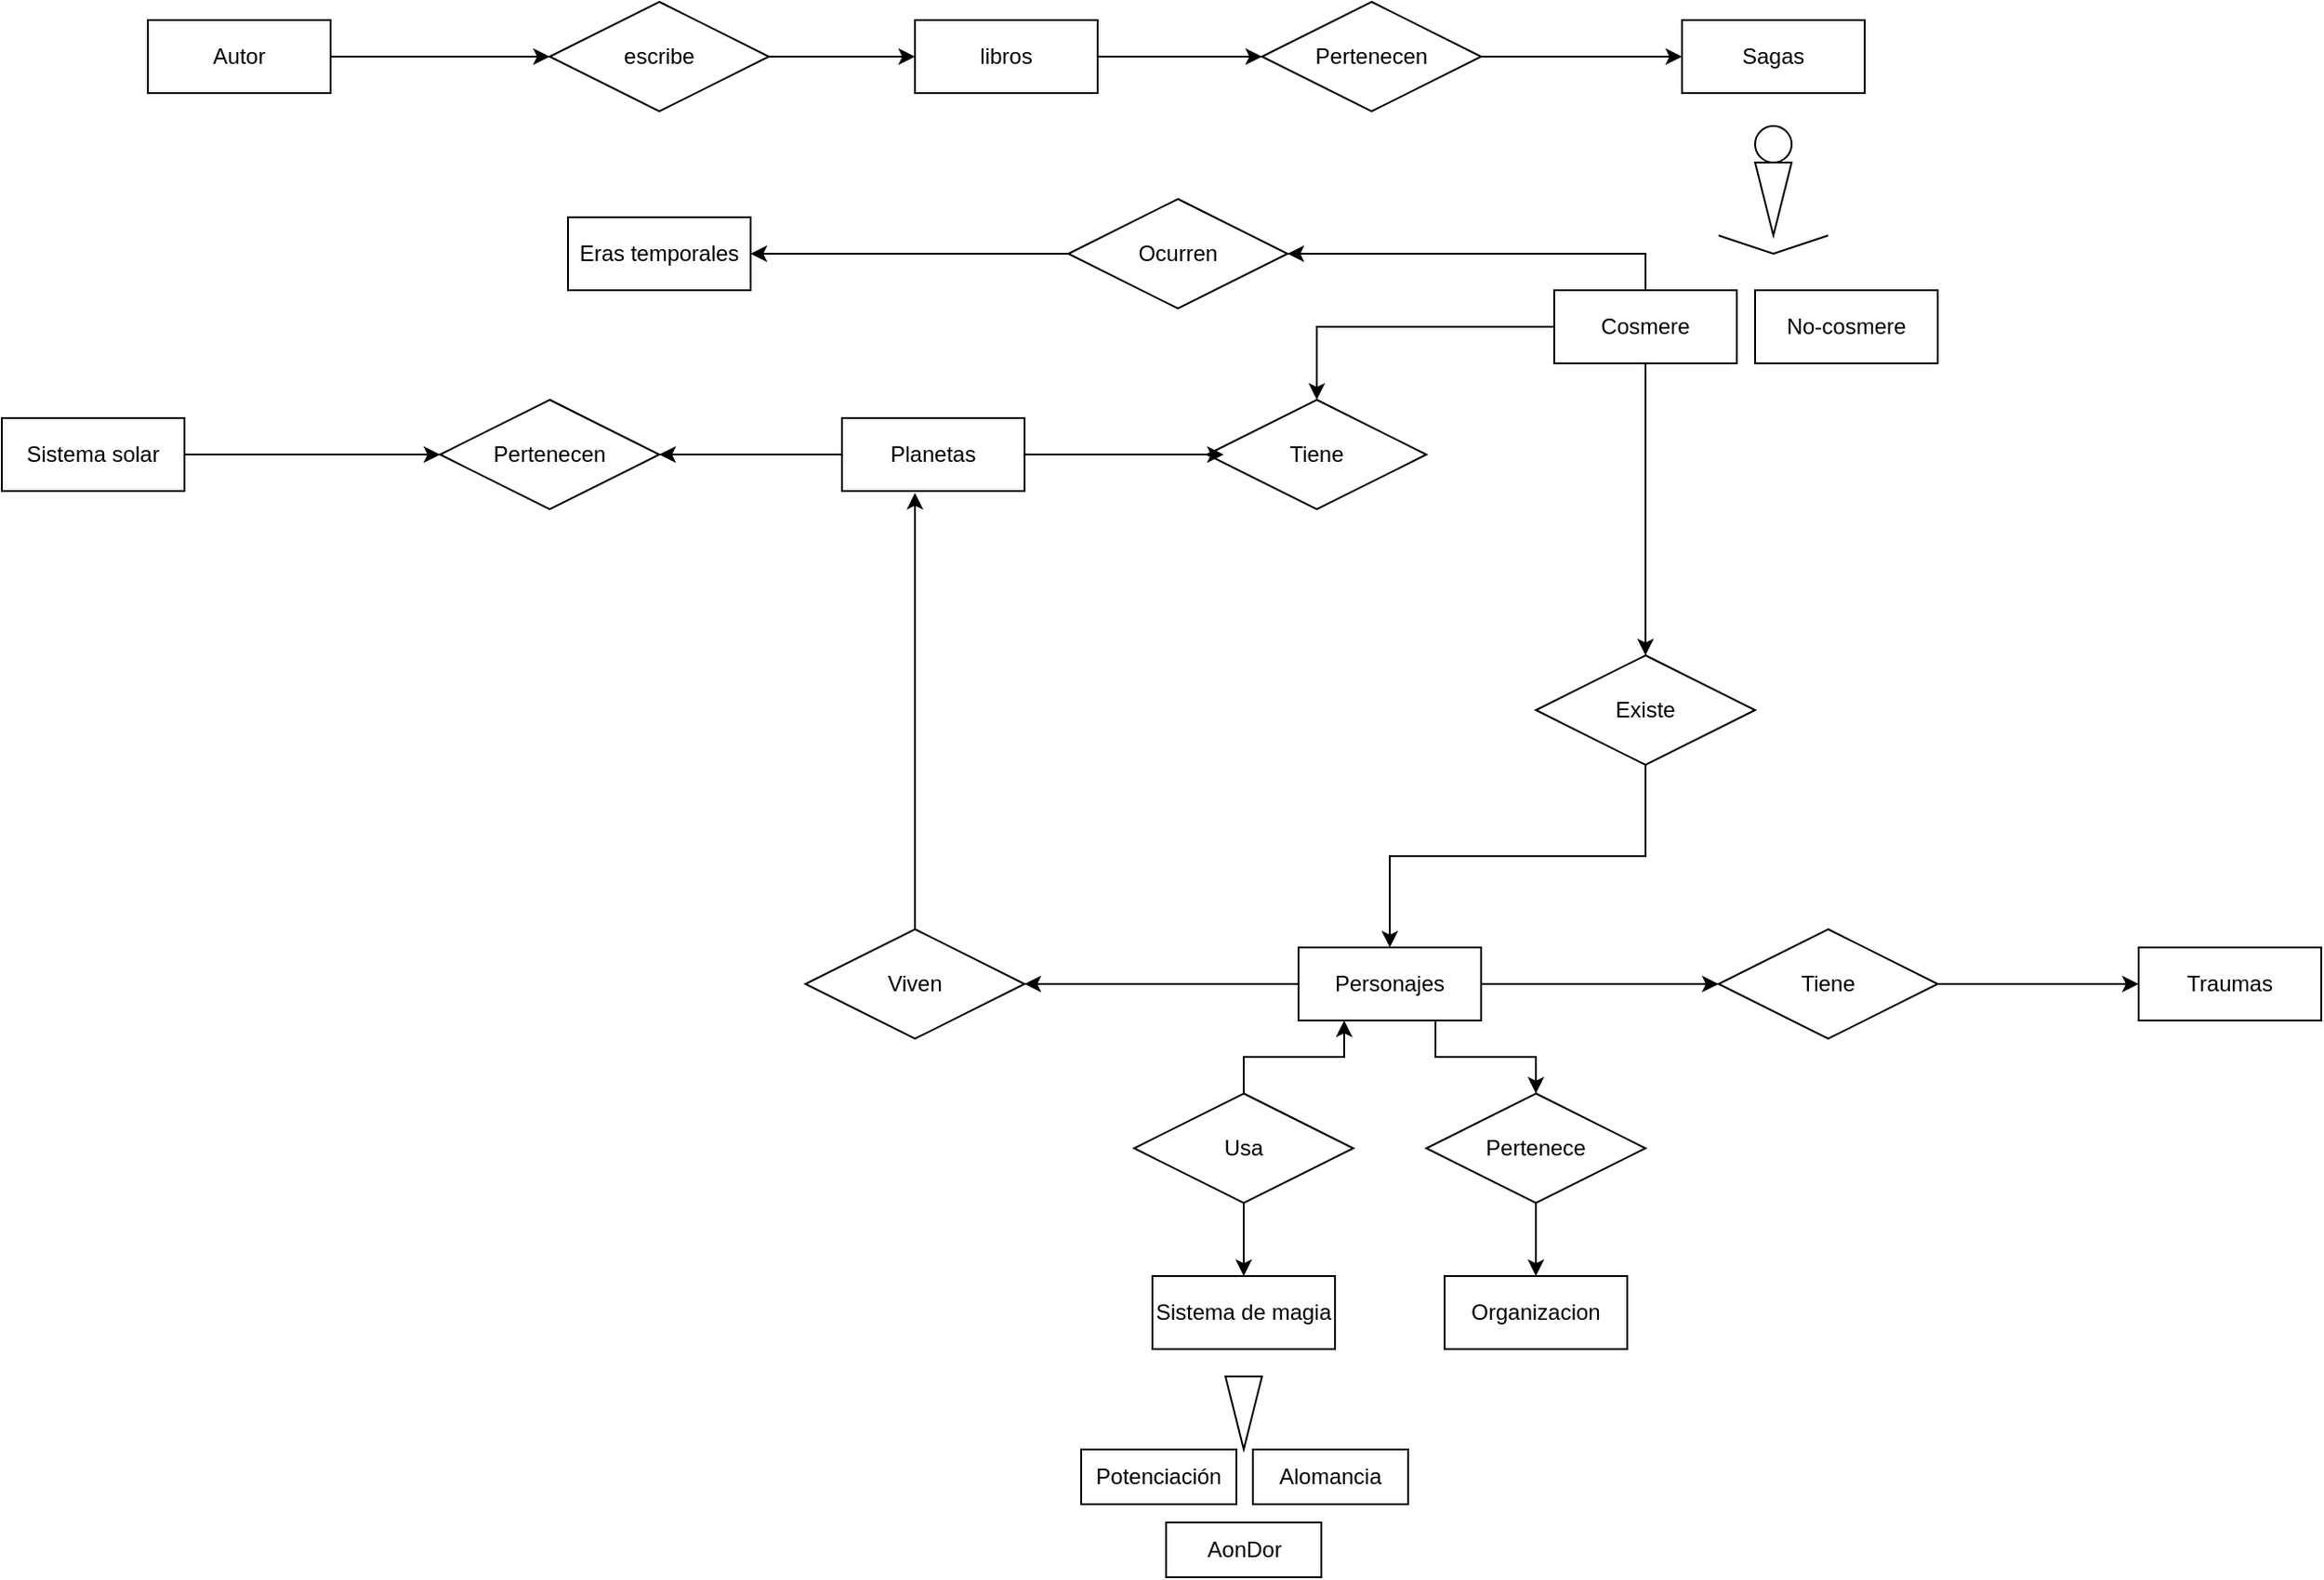<mxfile version="24.8.6">
  <diagram id="C5RBs43oDa-KdzZeNtuy" name="Page-1">
    <mxGraphModel dx="2261" dy="1909" grid="1" gridSize="10" guides="1" tooltips="1" connect="1" arrows="1" fold="1" page="1" pageScale="1" pageWidth="827" pageHeight="1169" math="0" shadow="0">
      <root>
        <mxCell id="WIyWlLk6GJQsqaUBKTNV-0" />
        <mxCell id="WIyWlLk6GJQsqaUBKTNV-1" parent="WIyWlLk6GJQsqaUBKTNV-0" />
        <mxCell id="c5kWWeNSlwgAFax96fd--3" value="" style="edgeStyle=orthogonalEdgeStyle;rounded=0;orthogonalLoop=1;jettySize=auto;html=1;" edge="1" parent="WIyWlLk6GJQsqaUBKTNV-1" source="c5kWWeNSlwgAFax96fd--0" target="c5kWWeNSlwgAFax96fd--1">
          <mxGeometry relative="1" as="geometry" />
        </mxCell>
        <mxCell id="c5kWWeNSlwgAFax96fd--0" value="Autor" style="whiteSpace=wrap;html=1;align=center;" vertex="1" parent="WIyWlLk6GJQsqaUBKTNV-1">
          <mxGeometry x="-150" y="-8" width="100" height="40" as="geometry" />
        </mxCell>
        <mxCell id="c5kWWeNSlwgAFax96fd--4" value="" style="edgeStyle=orthogonalEdgeStyle;rounded=0;orthogonalLoop=1;jettySize=auto;html=1;" edge="1" parent="WIyWlLk6GJQsqaUBKTNV-1" source="c5kWWeNSlwgAFax96fd--1" target="c5kWWeNSlwgAFax96fd--2">
          <mxGeometry relative="1" as="geometry" />
        </mxCell>
        <mxCell id="c5kWWeNSlwgAFax96fd--1" value="escribe" style="shape=rhombus;perimeter=rhombusPerimeter;whiteSpace=wrap;html=1;align=center;" vertex="1" parent="WIyWlLk6GJQsqaUBKTNV-1">
          <mxGeometry x="70" y="-18" width="120" height="60" as="geometry" />
        </mxCell>
        <mxCell id="c5kWWeNSlwgAFax96fd--6" value="" style="edgeStyle=orthogonalEdgeStyle;rounded=0;orthogonalLoop=1;jettySize=auto;html=1;" edge="1" parent="WIyWlLk6GJQsqaUBKTNV-1" source="c5kWWeNSlwgAFax96fd--2" target="c5kWWeNSlwgAFax96fd--5">
          <mxGeometry relative="1" as="geometry" />
        </mxCell>
        <mxCell id="c5kWWeNSlwgAFax96fd--2" value="libros" style="whiteSpace=wrap;html=1;align=center;" vertex="1" parent="WIyWlLk6GJQsqaUBKTNV-1">
          <mxGeometry x="270" y="-8" width="100" height="40" as="geometry" />
        </mxCell>
        <mxCell id="c5kWWeNSlwgAFax96fd--8" style="edgeStyle=orthogonalEdgeStyle;rounded=0;orthogonalLoop=1;jettySize=auto;html=1;exitX=1;exitY=0.5;exitDx=0;exitDy=0;entryX=0;entryY=0.5;entryDx=0;entryDy=0;" edge="1" parent="WIyWlLk6GJQsqaUBKTNV-1" source="c5kWWeNSlwgAFax96fd--5" target="c5kWWeNSlwgAFax96fd--7">
          <mxGeometry relative="1" as="geometry" />
        </mxCell>
        <mxCell id="c5kWWeNSlwgAFax96fd--5" value="Pertenecen" style="shape=rhombus;perimeter=rhombusPerimeter;whiteSpace=wrap;html=1;align=center;" vertex="1" parent="WIyWlLk6GJQsqaUBKTNV-1">
          <mxGeometry x="460" y="-18" width="120" height="60" as="geometry" />
        </mxCell>
        <mxCell id="c5kWWeNSlwgAFax96fd--7" value="Sagas" style="whiteSpace=wrap;html=1;align=center;" vertex="1" parent="WIyWlLk6GJQsqaUBKTNV-1">
          <mxGeometry x="690" y="-8" width="100" height="40" as="geometry" />
        </mxCell>
        <mxCell id="c5kWWeNSlwgAFax96fd--9" value="" style="triangle;whiteSpace=wrap;html=1;rotation=90;" vertex="1" parent="WIyWlLk6GJQsqaUBKTNV-1">
          <mxGeometry x="720" y="80" width="40" height="20" as="geometry" />
        </mxCell>
        <mxCell id="c5kWWeNSlwgAFax96fd--10" value="" style="ellipse;whiteSpace=wrap;html=1;aspect=fixed;" vertex="1" parent="WIyWlLk6GJQsqaUBKTNV-1">
          <mxGeometry x="730" y="50" width="20" height="20" as="geometry" />
        </mxCell>
        <mxCell id="c5kWWeNSlwgAFax96fd--12" value="" style="endArrow=none;html=1;rounded=0;" edge="1" parent="WIyWlLk6GJQsqaUBKTNV-1">
          <mxGeometry width="50" height="50" relative="1" as="geometry">
            <mxPoint x="710" y="110" as="sourcePoint" />
            <mxPoint x="770" y="110" as="targetPoint" />
            <Array as="points">
              <mxPoint x="740" y="120" />
            </Array>
          </mxGeometry>
        </mxCell>
        <mxCell id="c5kWWeNSlwgAFax96fd--17" value="" style="edgeStyle=orthogonalEdgeStyle;rounded=0;orthogonalLoop=1;jettySize=auto;html=1;" edge="1" parent="WIyWlLk6GJQsqaUBKTNV-1" source="c5kWWeNSlwgAFax96fd--13" target="c5kWWeNSlwgAFax96fd--15">
          <mxGeometry relative="1" as="geometry" />
        </mxCell>
        <mxCell id="c5kWWeNSlwgAFax96fd--61" style="edgeStyle=orthogonalEdgeStyle;rounded=0;orthogonalLoop=1;jettySize=auto;html=1;exitX=0.5;exitY=0;exitDx=0;exitDy=0;entryX=1;entryY=0.5;entryDx=0;entryDy=0;" edge="1" parent="WIyWlLk6GJQsqaUBKTNV-1" source="c5kWWeNSlwgAFax96fd--13" target="c5kWWeNSlwgAFax96fd--60">
          <mxGeometry relative="1" as="geometry" />
        </mxCell>
        <mxCell id="c5kWWeNSlwgAFax96fd--72" style="edgeStyle=orthogonalEdgeStyle;rounded=0;orthogonalLoop=1;jettySize=auto;html=1;exitX=0.5;exitY=1;exitDx=0;exitDy=0;entryX=0.5;entryY=0;entryDx=0;entryDy=0;" edge="1" parent="WIyWlLk6GJQsqaUBKTNV-1" source="c5kWWeNSlwgAFax96fd--13" target="c5kWWeNSlwgAFax96fd--70">
          <mxGeometry relative="1" as="geometry" />
        </mxCell>
        <mxCell id="c5kWWeNSlwgAFax96fd--13" value="Cosmere" style="whiteSpace=wrap;html=1;align=center;" vertex="1" parent="WIyWlLk6GJQsqaUBKTNV-1">
          <mxGeometry x="620" y="140" width="100" height="40" as="geometry" />
        </mxCell>
        <mxCell id="c5kWWeNSlwgAFax96fd--14" value="No-cosmere" style="whiteSpace=wrap;html=1;align=center;" vertex="1" parent="WIyWlLk6GJQsqaUBKTNV-1">
          <mxGeometry x="730" y="140" width="100" height="40" as="geometry" />
        </mxCell>
        <mxCell id="c5kWWeNSlwgAFax96fd--15" value="Tiene" style="shape=rhombus;perimeter=rhombusPerimeter;whiteSpace=wrap;html=1;align=center;" vertex="1" parent="WIyWlLk6GJQsqaUBKTNV-1">
          <mxGeometry x="430" y="200" width="120" height="60" as="geometry" />
        </mxCell>
        <mxCell id="c5kWWeNSlwgAFax96fd--20" value="" style="edgeStyle=orthogonalEdgeStyle;rounded=0;orthogonalLoop=1;jettySize=auto;html=1;" edge="1" parent="WIyWlLk6GJQsqaUBKTNV-1" source="c5kWWeNSlwgAFax96fd--16" target="c5kWWeNSlwgAFax96fd--19">
          <mxGeometry relative="1" as="geometry" />
        </mxCell>
        <mxCell id="c5kWWeNSlwgAFax96fd--16" value="Planetas" style="whiteSpace=wrap;html=1;align=center;" vertex="1" parent="WIyWlLk6GJQsqaUBKTNV-1">
          <mxGeometry x="230" y="210" width="100" height="40" as="geometry" />
        </mxCell>
        <mxCell id="c5kWWeNSlwgAFax96fd--18" style="edgeStyle=orthogonalEdgeStyle;rounded=0;orthogonalLoop=1;jettySize=auto;html=1;exitX=1;exitY=0.5;exitDx=0;exitDy=0;entryX=0.075;entryY=0.5;entryDx=0;entryDy=0;entryPerimeter=0;" edge="1" parent="WIyWlLk6GJQsqaUBKTNV-1" source="c5kWWeNSlwgAFax96fd--16" target="c5kWWeNSlwgAFax96fd--15">
          <mxGeometry relative="1" as="geometry" />
        </mxCell>
        <mxCell id="c5kWWeNSlwgAFax96fd--19" value="Pertenecen" style="shape=rhombus;perimeter=rhombusPerimeter;whiteSpace=wrap;html=1;align=center;" vertex="1" parent="WIyWlLk6GJQsqaUBKTNV-1">
          <mxGeometry x="10" y="200" width="120" height="60" as="geometry" />
        </mxCell>
        <mxCell id="c5kWWeNSlwgAFax96fd--22" style="edgeStyle=orthogonalEdgeStyle;rounded=0;orthogonalLoop=1;jettySize=auto;html=1;exitX=1;exitY=0.5;exitDx=0;exitDy=0;entryX=0;entryY=0.5;entryDx=0;entryDy=0;" edge="1" parent="WIyWlLk6GJQsqaUBKTNV-1" source="c5kWWeNSlwgAFax96fd--21" target="c5kWWeNSlwgAFax96fd--19">
          <mxGeometry relative="1" as="geometry" />
        </mxCell>
        <mxCell id="c5kWWeNSlwgAFax96fd--21" value="Sistema solar" style="whiteSpace=wrap;html=1;align=center;" vertex="1" parent="WIyWlLk6GJQsqaUBKTNV-1">
          <mxGeometry x="-230" y="210" width="100" height="40" as="geometry" />
        </mxCell>
        <mxCell id="c5kWWeNSlwgAFax96fd--27" style="edgeStyle=orthogonalEdgeStyle;rounded=0;orthogonalLoop=1;jettySize=auto;html=1;exitX=1;exitY=0.5;exitDx=0;exitDy=0;entryX=0;entryY=0.5;entryDx=0;entryDy=0;" edge="1" parent="WIyWlLk6GJQsqaUBKTNV-1" source="c5kWWeNSlwgAFax96fd--23" target="c5kWWeNSlwgAFax96fd--26">
          <mxGeometry relative="1" as="geometry" />
        </mxCell>
        <mxCell id="c5kWWeNSlwgAFax96fd--31" value="" style="edgeStyle=orthogonalEdgeStyle;rounded=0;orthogonalLoop=1;jettySize=auto;html=1;" edge="1" parent="WIyWlLk6GJQsqaUBKTNV-1" source="c5kWWeNSlwgAFax96fd--23" target="c5kWWeNSlwgAFax96fd--30">
          <mxGeometry relative="1" as="geometry" />
        </mxCell>
        <mxCell id="c5kWWeNSlwgAFax96fd--43" style="edgeStyle=orthogonalEdgeStyle;rounded=0;orthogonalLoop=1;jettySize=auto;html=1;exitX=0.75;exitY=1;exitDx=0;exitDy=0;entryX=0.5;entryY=0;entryDx=0;entryDy=0;" edge="1" parent="WIyWlLk6GJQsqaUBKTNV-1" source="c5kWWeNSlwgAFax96fd--23" target="c5kWWeNSlwgAFax96fd--42">
          <mxGeometry relative="1" as="geometry" />
        </mxCell>
        <mxCell id="c5kWWeNSlwgAFax96fd--23" value="Personajes" style="whiteSpace=wrap;html=1;align=center;" vertex="1" parent="WIyWlLk6GJQsqaUBKTNV-1">
          <mxGeometry x="480" y="500" width="100" height="40" as="geometry" />
        </mxCell>
        <mxCell id="c5kWWeNSlwgAFax96fd--29" style="edgeStyle=orthogonalEdgeStyle;rounded=0;orthogonalLoop=1;jettySize=auto;html=1;exitX=1;exitY=0.5;exitDx=0;exitDy=0;entryX=0;entryY=0.5;entryDx=0;entryDy=0;" edge="1" parent="WIyWlLk6GJQsqaUBKTNV-1" source="c5kWWeNSlwgAFax96fd--26" target="c5kWWeNSlwgAFax96fd--28">
          <mxGeometry relative="1" as="geometry" />
        </mxCell>
        <mxCell id="c5kWWeNSlwgAFax96fd--26" value="Tiene" style="shape=rhombus;perimeter=rhombusPerimeter;whiteSpace=wrap;html=1;align=center;" vertex="1" parent="WIyWlLk6GJQsqaUBKTNV-1">
          <mxGeometry x="710" y="490" width="120" height="60" as="geometry" />
        </mxCell>
        <mxCell id="c5kWWeNSlwgAFax96fd--28" value="Traumas" style="whiteSpace=wrap;html=1;align=center;" vertex="1" parent="WIyWlLk6GJQsqaUBKTNV-1">
          <mxGeometry x="940" y="500" width="100" height="40" as="geometry" />
        </mxCell>
        <mxCell id="c5kWWeNSlwgAFax96fd--30" value="Viven" style="shape=rhombus;perimeter=rhombusPerimeter;whiteSpace=wrap;html=1;align=center;" vertex="1" parent="WIyWlLk6GJQsqaUBKTNV-1">
          <mxGeometry x="210" y="490" width="120" height="60" as="geometry" />
        </mxCell>
        <mxCell id="c5kWWeNSlwgAFax96fd--33" style="edgeStyle=orthogonalEdgeStyle;rounded=0;orthogonalLoop=1;jettySize=auto;html=1;exitX=0.5;exitY=0;exitDx=0;exitDy=0;entryX=0.4;entryY=1.025;entryDx=0;entryDy=0;entryPerimeter=0;" edge="1" parent="WIyWlLk6GJQsqaUBKTNV-1" source="c5kWWeNSlwgAFax96fd--30" target="c5kWWeNSlwgAFax96fd--16">
          <mxGeometry relative="1" as="geometry" />
        </mxCell>
        <mxCell id="c5kWWeNSlwgAFax96fd--39" value="" style="edgeStyle=orthogonalEdgeStyle;rounded=0;orthogonalLoop=1;jettySize=auto;html=1;" edge="1" parent="WIyWlLk6GJQsqaUBKTNV-1" source="c5kWWeNSlwgAFax96fd--34" target="c5kWWeNSlwgAFax96fd--36">
          <mxGeometry relative="1" as="geometry" />
        </mxCell>
        <mxCell id="c5kWWeNSlwgAFax96fd--41" style="edgeStyle=orthogonalEdgeStyle;rounded=0;orthogonalLoop=1;jettySize=auto;html=1;exitX=0.5;exitY=0;exitDx=0;exitDy=0;entryX=0.25;entryY=1;entryDx=0;entryDy=0;" edge="1" parent="WIyWlLk6GJQsqaUBKTNV-1" source="c5kWWeNSlwgAFax96fd--34" target="c5kWWeNSlwgAFax96fd--23">
          <mxGeometry relative="1" as="geometry" />
        </mxCell>
        <mxCell id="c5kWWeNSlwgAFax96fd--34" value="Usa" style="shape=rhombus;perimeter=rhombusPerimeter;whiteSpace=wrap;html=1;align=center;" vertex="1" parent="WIyWlLk6GJQsqaUBKTNV-1">
          <mxGeometry x="390" y="580" width="120" height="60" as="geometry" />
        </mxCell>
        <mxCell id="c5kWWeNSlwgAFax96fd--36" value="Sistema de magia" style="whiteSpace=wrap;html=1;align=center;" vertex="1" parent="WIyWlLk6GJQsqaUBKTNV-1">
          <mxGeometry x="400" y="680" width="100" height="40" as="geometry" />
        </mxCell>
        <mxCell id="c5kWWeNSlwgAFax96fd--46" value="" style="edgeStyle=orthogonalEdgeStyle;rounded=0;orthogonalLoop=1;jettySize=auto;html=1;" edge="1" parent="WIyWlLk6GJQsqaUBKTNV-1" source="c5kWWeNSlwgAFax96fd--42" target="c5kWWeNSlwgAFax96fd--45">
          <mxGeometry relative="1" as="geometry" />
        </mxCell>
        <mxCell id="c5kWWeNSlwgAFax96fd--42" value="Pertenece" style="shape=rhombus;perimeter=rhombusPerimeter;whiteSpace=wrap;html=1;align=center;" vertex="1" parent="WIyWlLk6GJQsqaUBKTNV-1">
          <mxGeometry x="550" y="580" width="120" height="60" as="geometry" />
        </mxCell>
        <mxCell id="c5kWWeNSlwgAFax96fd--45" value="Organizacion" style="whiteSpace=wrap;html=1;align=center;" vertex="1" parent="WIyWlLk6GJQsqaUBKTNV-1">
          <mxGeometry x="560" y="680" width="100" height="40" as="geometry" />
        </mxCell>
        <mxCell id="c5kWWeNSlwgAFax96fd--48" value="Eras temporales" style="whiteSpace=wrap;html=1;align=center;" vertex="1" parent="WIyWlLk6GJQsqaUBKTNV-1">
          <mxGeometry x="80" y="100" width="100" height="40" as="geometry" />
        </mxCell>
        <mxCell id="c5kWWeNSlwgAFax96fd--62" value="" style="edgeStyle=orthogonalEdgeStyle;rounded=0;orthogonalLoop=1;jettySize=auto;html=1;" edge="1" parent="WIyWlLk6GJQsqaUBKTNV-1" source="c5kWWeNSlwgAFax96fd--60" target="c5kWWeNSlwgAFax96fd--48">
          <mxGeometry relative="1" as="geometry" />
        </mxCell>
        <mxCell id="c5kWWeNSlwgAFax96fd--60" value="Ocurren" style="shape=rhombus;perimeter=rhombusPerimeter;whiteSpace=wrap;html=1;align=center;" vertex="1" parent="WIyWlLk6GJQsqaUBKTNV-1">
          <mxGeometry x="354" y="90" width="120" height="60" as="geometry" />
        </mxCell>
        <mxCell id="c5kWWeNSlwgAFax96fd--96" style="edgeStyle=orthogonalEdgeStyle;rounded=0;orthogonalLoop=1;jettySize=auto;html=1;exitX=0.5;exitY=1;exitDx=0;exitDy=0;entryX=0.5;entryY=0;entryDx=0;entryDy=0;" edge="1" parent="WIyWlLk6GJQsqaUBKTNV-1" source="c5kWWeNSlwgAFax96fd--70" target="c5kWWeNSlwgAFax96fd--23">
          <mxGeometry relative="1" as="geometry" />
        </mxCell>
        <mxCell id="c5kWWeNSlwgAFax96fd--70" value="Existe" style="shape=rhombus;perimeter=rhombusPerimeter;whiteSpace=wrap;html=1;align=center;" vertex="1" parent="WIyWlLk6GJQsqaUBKTNV-1">
          <mxGeometry x="610" y="340" width="120" height="60" as="geometry" />
        </mxCell>
        <mxCell id="c5kWWeNSlwgAFax96fd--90" value="" style="triangle;whiteSpace=wrap;html=1;rotation=90;" vertex="1" parent="WIyWlLk6GJQsqaUBKTNV-1">
          <mxGeometry x="430" y="745" width="40" height="20" as="geometry" />
        </mxCell>
        <mxCell id="c5kWWeNSlwgAFax96fd--91" value="Potenciación" style="whiteSpace=wrap;html=1;align=center;" vertex="1" parent="WIyWlLk6GJQsqaUBKTNV-1">
          <mxGeometry x="361" y="775" width="85" height="30" as="geometry" />
        </mxCell>
        <mxCell id="c5kWWeNSlwgAFax96fd--92" value="Alomancia" style="whiteSpace=wrap;html=1;align=center;" vertex="1" parent="WIyWlLk6GJQsqaUBKTNV-1">
          <mxGeometry x="455" y="775" width="85" height="30" as="geometry" />
        </mxCell>
        <mxCell id="c5kWWeNSlwgAFax96fd--94" value="AonDor" style="whiteSpace=wrap;html=1;align=center;" vertex="1" parent="WIyWlLk6GJQsqaUBKTNV-1">
          <mxGeometry x="407.5" y="815" width="85" height="30" as="geometry" />
        </mxCell>
      </root>
    </mxGraphModel>
  </diagram>
</mxfile>
